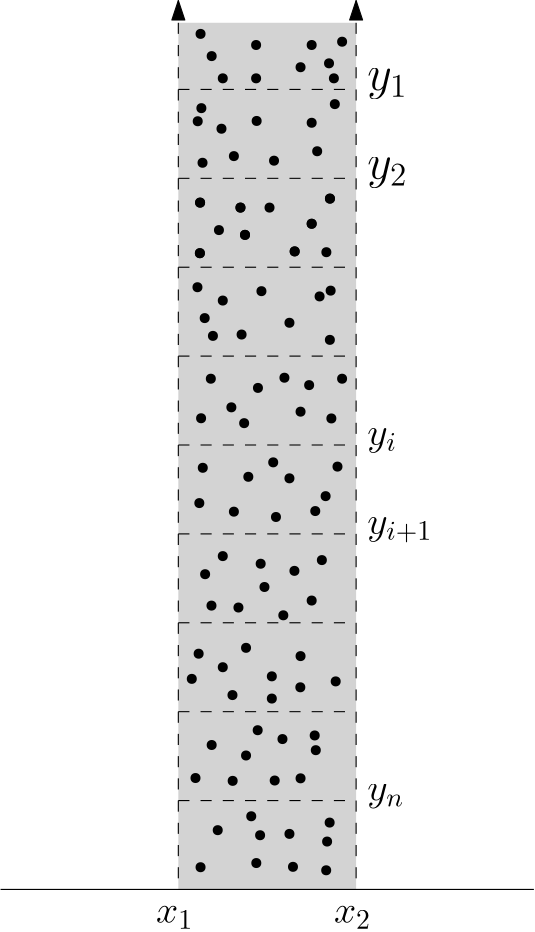 <?xml version="1.0"?>
<!DOCTYPE ipe SYSTEM "ipe.dtd">
<ipe version="70107" creator="Ipe 7.2.2">
<info created="D:20160503132223" modified="D:20160610201035"/>
<ipestyle name="basic">
<symbol name="arrow/arc(spx)">
<path stroke="sym-stroke" fill="sym-stroke" pen="sym-pen">
0 0 m
-1 0.333 l
-1 -0.333 l
h
</path>
</symbol>
<symbol name="arrow/farc(spx)">
<path stroke="sym-stroke" fill="white" pen="sym-pen">
0 0 m
-1 0.333 l
-1 -0.333 l
h
</path>
</symbol>
<symbol name="mark/circle(sx)" transformations="translations">
<path fill="sym-stroke">
0.6 0 0 0.6 0 0 e
0.4 0 0 0.4 0 0 e
</path>
</symbol>
<symbol name="mark/disk(sx)" transformations="translations">
<path fill="sym-stroke">
0.6 0 0 0.6 0 0 e
</path>
</symbol>
<symbol name="mark/fdisk(sfx)" transformations="translations">
<group>
<path fill="sym-fill">
0.5 0 0 0.5 0 0 e
</path>
<path fill="sym-stroke" fillrule="eofill">
0.6 0 0 0.6 0 0 e
0.4 0 0 0.4 0 0 e
</path>
</group>
</symbol>
<symbol name="mark/box(sx)" transformations="translations">
<path fill="sym-stroke" fillrule="eofill">
-0.6 -0.6 m
0.6 -0.6 l
0.6 0.6 l
-0.6 0.6 l
h
-0.4 -0.4 m
0.4 -0.4 l
0.4 0.4 l
-0.4 0.4 l
h
</path>
</symbol>
<symbol name="mark/square(sx)" transformations="translations">
<path fill="sym-stroke">
-0.6 -0.6 m
0.6 -0.6 l
0.6 0.6 l
-0.6 0.6 l
h
</path>
</symbol>
<symbol name="mark/fsquare(sfx)" transformations="translations">
<group>
<path fill="sym-fill">
-0.5 -0.5 m
0.5 -0.5 l
0.5 0.5 l
-0.5 0.5 l
h
</path>
<path fill="sym-stroke" fillrule="eofill">
-0.6 -0.6 m
0.6 -0.6 l
0.6 0.6 l
-0.6 0.6 l
h
-0.4 -0.4 m
0.4 -0.4 l
0.4 0.4 l
-0.4 0.4 l
h
</path>
</group>
</symbol>
<symbol name="mark/cross(sx)" transformations="translations">
<group>
<path fill="sym-stroke">
-0.43 -0.57 m
0.57 0.43 l
0.43 0.57 l
-0.57 -0.43 l
h
</path>
<path fill="sym-stroke">
-0.43 0.57 m
0.57 -0.43 l
0.43 -0.57 l
-0.57 0.43 l
h
</path>
</group>
</symbol>
<symbol name="arrow/fnormal(spx)">
<path stroke="sym-stroke" fill="white" pen="sym-pen">
0 0 m
-1 0.333 l
-1 -0.333 l
h
</path>
</symbol>
<symbol name="arrow/pointed(spx)">
<path stroke="sym-stroke" fill="sym-stroke" pen="sym-pen">
0 0 m
-1 0.333 l
-0.8 0 l
-1 -0.333 l
h
</path>
</symbol>
<symbol name="arrow/fpointed(spx)">
<path stroke="sym-stroke" fill="white" pen="sym-pen">
0 0 m
-1 0.333 l
-0.8 0 l
-1 -0.333 l
h
</path>
</symbol>
<symbol name="arrow/linear(spx)">
<path stroke="sym-stroke" pen="sym-pen">
-1 0.333 m
0 0 l
-1 -0.333 l
</path>
</symbol>
<symbol name="arrow/fdouble(spx)">
<path stroke="sym-stroke" fill="white" pen="sym-pen">
0 0 m
-1 0.333 l
-1 -0.333 l
h
-1 0 m
-2 0.333 l
-2 -0.333 l
h
</path>
</symbol>
<symbol name="arrow/double(spx)">
<path stroke="sym-stroke" fill="sym-stroke" pen="sym-pen">
0 0 m
-1 0.333 l
-1 -0.333 l
h
-1 0 m
-2 0.333 l
-2 -0.333 l
h
</path>
</symbol>
<pen name="heavier" value="0.8"/>
<pen name="fat" value="1.2"/>
<pen name="ultrafat" value="2"/>
<symbolsize name="large" value="5"/>
<symbolsize name="small" value="2"/>
<symbolsize name="tiny" value="1.1"/>
<arrowsize name="large" value="10"/>
<arrowsize name="small" value="5"/>
<arrowsize name="tiny" value="3"/>
<color name="red" value="1 0 0"/>
<color name="green" value="0 1 0"/>
<color name="blue" value="0 0 1"/>
<color name="yellow" value="1 1 0"/>
<color name="orange" value="1 0.647 0"/>
<color name="gold" value="1 0.843 0"/>
<color name="purple" value="0.627 0.125 0.941"/>
<color name="gray" value="0.745"/>
<color name="brown" value="0.647 0.165 0.165"/>
<color name="navy" value="0 0 0.502"/>
<color name="pink" value="1 0.753 0.796"/>
<color name="seagreen" value="0.18 0.545 0.341"/>
<color name="turquoise" value="0.251 0.878 0.816"/>
<color name="violet" value="0.933 0.51 0.933"/>
<color name="darkblue" value="0 0 0.545"/>
<color name="darkcyan" value="0 0.545 0.545"/>
<color name="darkgray" value="0.663"/>
<color name="darkgreen" value="0 0.392 0"/>
<color name="darkmagenta" value="0.545 0 0.545"/>
<color name="darkorange" value="1 0.549 0"/>
<color name="darkred" value="0.545 0 0"/>
<color name="lightblue" value="0.678 0.847 0.902"/>
<color name="lightcyan" value="0.878 1 1"/>
<color name="lightgray" value="0.827"/>
<color name="lightgreen" value="0.565 0.933 0.565"/>
<color name="lightyellow" value="1 1 0.878"/>
<dashstyle name="dashed" value="[4] 0"/>
<dashstyle name="dotted" value="[1 3] 0"/>
<dashstyle name="dash dotted" value="[4 2 1 2] 0"/>
<dashstyle name="dash dot dotted" value="[4 2 1 2 1 2] 0"/>
<textsize name="large" value="\large"/>
<textsize name="Large" value="\Large"/>
<textsize name="LARGE" value="\LARGE"/>
<textsize name="huge" value="\huge"/>
<textsize name="Huge" value="\Huge"/>
<textsize name="small" value="\small"/>
<textsize name="footnote" value="\footnotesize"/>
<textsize name="tiny" value="\tiny"/>
<textstyle name="center" begin="\begin{center}" end="\end{center}"/>
<textstyle name="itemize" begin="\begin{itemize}" end="\end{itemize}"/>
<textstyle name="item" begin="\begin{itemize}\item{}" end="\end{itemize}"/>
<gridsize name="4 pts" value="4"/>
<gridsize name="8 pts (~3 mm)" value="8"/>
<gridsize name="16 pts (~6 mm)" value="16"/>
<gridsize name="32 pts (~12 mm)" value="32"/>
<gridsize name="10 pts (~3.5 mm)" value="10"/>
<gridsize name="20 pts (~7 mm)" value="20"/>
<gridsize name="14 pts (~5 mm)" value="14"/>
<gridsize name="28 pts (~10 mm)" value="28"/>
<gridsize name="56 pts (~20 mm)" value="56"/>
<anglesize name="90 deg" value="90"/>
<anglesize name="60 deg" value="60"/>
<anglesize name="45 deg" value="45"/>
<anglesize name="30 deg" value="30"/>
<anglesize name="22.5 deg" value="22.5"/>
<tiling name="falling" angle="-60" step="4" width="1"/>
<tiling name="rising" angle="30" step="4" width="1"/>
</ipestyle>
<page>
<layer name="alpha"/>
<view layers="alpha" active="alpha"/>
<use layer="alpha" matrix="1 0 0 1 117.293 29.4107" name="mark/disk(sx)" pos="192 680" size="normal" stroke="black"/>
<path fill="lightgray">
256 792 m
256 480 l
320 480 l
320 792 l
h
</path>
<path stroke="black" fill="lightgray" dash="dashed" rarrow="normal/normal">
256 800 m
256 480 l
256 480 l
</path>
<path stroke="black" fill="lightgray" dash="dashed" rarrow="normal/normal">
320 800 m
320 480 l
320 480 l
</path>
<use matrix="1 0 0 1 -59.1716 37.4637" name="mark/disk(sx)" pos="348 688" size="normal" stroke="black"/>
<use matrix="1 0 0 1 54.6199 49.368" name="mark/disk(sx)" pos="216 668" size="normal" stroke="black"/>
<use matrix="1 0 0 1 69.6404 53.2544" name="mark/disk(sx)" pos="216 544" size="normal" stroke="black"/>
<use matrix="1 0 0 1 42.3655 37.4637" name="mark/disk(sx)" pos="236 688" size="normal" stroke="black"/>
<path stroke="black" fill="lightgray" dash="dashed">
256 768 m
320 768 l
320 768 l
</path>
<path matrix="1 0 0 1 0 -16" stroke="black" fill="lightgray" dash="dashed">
256 752 m
320 752 l
320 752 l
</path>
<path matrix="0.6 0 0 1 115.2 0" stroke="black">
448 480 m
128 480 l
128 480 l
</path>
<path stroke="black" fill="lightgray" dash="dashed">
256 704 m
320 704 l
320 704 l
</path>
<path stroke="black" fill="lightgray" dash="dashed">
256 672 m
320 672 l
320 672 l
</path>
<path stroke="black" fill="lightgray" dash="dashed">
256 640 m
320 640 l
320 640 l
</path>
<path stroke="black" fill="lightgray" dash="dashed">
256 608 m
320 608 l
320 608 l
</path>
<path matrix="1 0 0 1 0 -32" stroke="black" fill="lightgray" dash="dashed">
256 608 m
320 608 l
320 608 l
</path>
<path matrix="1 0 0 1 0 -96" stroke="black" fill="lightgray" dash="dashed">
256 608 m
320 608 l
320 608 l
</path>
<text matrix="1 0 0 1 -4 0" transformations="translations" pos="252 468" stroke="black" type="label" width="13.462" height="6.179" depth="2.15" valign="baseline" size="Large">$x_1$</text>
<text matrix="1 0 0 1 0 -4" transformations="translations" pos="312 472" stroke="black" type="label" width="13.462" height="6.179" depth="2.15" valign="baseline" size="Large">$x_2$</text>
<text matrix="1 0 0 1 -4 -4" transformations="translations" pos="328 772" stroke="black" type="label" width="14.57" height="7.41" depth="3.35" valign="baseline" size="LARGE">$y_1$</text>
<text transformations="translations" pos="324 736" stroke="black" type="label" width="14.57" height="7.41" depth="3.35" valign="baseline" size="LARGE">$y_2$</text>
<text matrix="1 0 0 1 -4 0" transformations="translations" pos="328 640" stroke="black" type="label" width="10.78" height="6.176" depth="2.79" valign="baseline" size="Large">$y_i$</text>
<text transformations="translations" pos="324 608" stroke="black" type="label" width="23.51" height="6.179" depth="2.98" valign="baseline" size="Large">$y_{i+1}$</text>
<text transformations="translations" pos="324 512" stroke="black" type="label" width="13.327" height="6.176" depth="2.79" valign="baseline" size="Large">$y_n$</text>
<use matrix="1 0 0 1 178.959 9.18343" name="mark/disk(sx)" pos="136 776" size="normal" stroke="black"/>
<use matrix="1 0 0 1 162.249 -2.59949" name="mark/disk(sx)" pos="148 780" size="normal" stroke="black"/>
<use matrix="1 0 0 1 140 -4" name="mark/disk(sx)" pos="172 776" size="normal" stroke="black"/>
<use matrix="1 0 0 1 64 0" name="mark/disk(sx)" pos="204 780" size="normal" stroke="black"/>
<use matrix="1 0 0 1 40 4" name="mark/disk(sx)" pos="232 768" size="normal" stroke="black"/>
<use matrix="1 0 0 1 72 8" name="mark/disk(sx)" pos="212 764" size="normal" stroke="black"/>
<use matrix="1 0 0 1 64 8" name="mark/disk(sx)" pos="220 776" size="normal" stroke="black"/>
<use matrix="1 0 0 1 72 4" name="mark/disk(sx)" pos="232 780" size="normal" stroke="black"/>
<use name="mark/disk(sx)" pos="264 788" size="normal" stroke="black"/>
<use name="mark/disk(sx)" pos="300 776" size="normal" stroke="black"/>
<use matrix="1 0 0 1 134.449 14.3555" name="mark/disk(sx)" pos="156 728" size="normal" stroke="black"/>
<use matrix="1 0 0 1 87.5321 17.8568" name="mark/disk(sx)" pos="184 736" size="normal" stroke="black"/>
<use matrix="1 0 0 1 104.338 42.7159" name="mark/disk(sx)" pos="208 720" size="normal" stroke="black"/>
<use matrix="1 0 0 1 82.9807 4.55209" name="mark/disk(sx)" pos="180 752" size="normal" stroke="black"/>
<use matrix="1 0 0 1 124.295 33.2625" name="mark/disk(sx)" pos="140 728" size="normal" stroke="black"/>
<use matrix="1 0 0 1 -155.807 20.6579" name="mark/disk(sx)" pos="440 736" size="normal" stroke="black"/>
<use matrix="1 0 0 1 28.711 5.60246" name="mark/disk(sx)" pos="236 736" size="normal" stroke="black"/>
<use matrix="1 0 0 1 -22.0148 9.75106" name="mark/disk(sx)" pos="328 736" size="normal" stroke="black"/>
<use matrix="1 0 0 1 0.00045282 0.00041952" name="mark/disk(sx)" pos="276 744" size="normal" stroke="black"/>
<use matrix="1 0 0 1 0.00045282 0.00041952" name="mark/disk(sx)" pos="304 756" size="normal" stroke="black"/>
<use matrix="1 0 0 1 -57.4208 0.700193" name="mark/disk(sx)" pos="368 728" size="normal" stroke="black"/>
<use matrix="1 0 0 1 -58.121 -6.30236" name="mark/disk(sx)" pos="356 716" size="normal" stroke="black"/>
<use matrix="1 0 0 1 79.8293 19.257" name="mark/disk(sx)" pos="184 708" size="normal" stroke="black"/>
<use matrix="1 0 0 1 15.756 1.05032" name="mark/disk(sx)" pos="248 708" size="normal" stroke="black"/>
<use matrix="1 0 0 1 0.00019285 -0.350187" name="mark/disk(sx)" pos="304 720" size="normal" stroke="black"/>
<use matrix="1 0 0 1 0.00019285 -0.350187" name="mark/disk(sx)" pos="280 716" size="normal" stroke="black"/>
<use matrix="1 0 0 1 117.293 29.4105" name="mark/disk(sx)" pos="192 680" size="normal" stroke="black"/>
<use matrix="1 0 0 1 42.3652 37.4635" name="mark/disk(sx)" pos="236 688" size="normal" stroke="black"/>
<use matrix="1 0 0 1 -57.4211 0.700006" name="mark/disk(sx)" pos="368 728" size="normal" stroke="black"/>
<use matrix="1 0 0 1 -58.1213 -6.30255" name="mark/disk(sx)" pos="356 716" size="normal" stroke="black"/>
<use matrix="1 0 0 1 79.829 19.2568" name="mark/disk(sx)" pos="184 708" size="normal" stroke="black"/>
<use matrix="1 0 0 1 15.7557 1.05013" name="mark/disk(sx)" pos="248 708" size="normal" stroke="black"/>
<use matrix="1 0 0 1 -0.00010311 -0.350374" name="mark/disk(sx)" pos="304 720" size="normal" stroke="black"/>
<use matrix="1 0 0 1 -0.00010311 -0.350374" name="mark/disk(sx)" pos="280 716" size="normal" stroke="black"/>
<use matrix="1 0 0 1 -106.509 -98.3163" name="mark/disk(sx)" pos="372 784" size="normal" stroke="black"/>
<use matrix="1 0 0 1 -61.4472 21.8476" name="mark/disk(sx)" pos="372 656" size="normal" stroke="black"/>
<use matrix="1 0 0 1 -85.1159 -79.1993" name="mark/disk(sx)" pos="348 776" size="normal" stroke="black"/>
<use matrix="1 0 0 1 158.853 25.4885" name="mark/disk(sx)" pos="148 668" size="normal" stroke="black"/>
<use matrix="1 0 0 1 -126.081 11.3784" name="mark/disk(sx)" pos="412 684" size="normal" stroke="black"/>
<use matrix="1 0 0 1 98.7708 27.7643" name="mark/disk(sx)" pos="180 652" size="normal" stroke="black"/>
<use matrix="1 0 0 1 132.453 7.2818" name="mark/disk(sx)" pos="136 672" size="normal" stroke="black"/>
<use matrix="1 0 0 1 -125.171 19.5713" name="mark/disk(sx)" pos="436 676" size="normal" stroke="black"/>
<use matrix="1 0 0 1 -0.00028508 -0.00086524" name="mark/disk(sx)" pos="272 692" size="normal" stroke="black"/>
<use matrix="1 0 0 1 -0.00028508 -0.00086524" name="mark/disk(sx)" pos="296 684" size="normal" stroke="black"/>
<use matrix="1 0 0 1 -101.047 31.8617" name="mark/disk(sx)" pos="416 632" size="normal" stroke="black"/>
<use matrix="1 0 0 1 -57.8064 28.2204" name="mark/disk(sx)" pos="352 636" size="normal" stroke="black"/>
<use matrix="1 0 0 1 -47.3376 4.55176" name="mark/disk(sx)" pos="332 656" size="normal" stroke="black"/>
<use matrix="1 0 0 1 -132.909 -122.44" name="mark/disk(sx)" pos="408 776" size="normal" stroke="black"/>
<use matrix="1 0 0 1 -132.909 -122.44" name="mark/disk(sx)" pos="444 772" size="normal" stroke="black"/>
<use matrix="1 0 0 1 -132.909 -122.44" name="mark/disk(sx)" pos="436 784" size="normal" stroke="black"/>
<use matrix="1 0 0 1 43.6955 31.8615" name="mark/disk(sx)" pos="224 632" size="normal" stroke="black"/>
<use matrix="1 0 0 1 8.1926 -6.37245" name="mark/disk(sx)" pos="256 656" size="normal" stroke="black"/>
<use matrix="1 0 0 1 43.6955 31.8615" name="mark/disk(sx)" pos="236 616" size="normal" stroke="black"/>
<use matrix="1 0 0 1 -0.00038749 -0.00012423" name="mark/disk(sx)" pos="300 652" size="normal" stroke="black"/>
<use matrix="1 0 0 1 -50.9782 29.5856" name="mark/disk(sx)" pos="360 592" size="normal" stroke="black"/>
<use matrix="1 0 0 1 -92.8535 -5.91735" name="mark/disk(sx)" pos="384 620" size="normal" stroke="black"/>
<use matrix="1 0 0 1 -153.846 17.7513" name="mark/disk(sx)" pos="444 616" size="normal" stroke="black"/>
<use matrix="1 0 0 1 149.294 28.2206" name="mark/disk(sx)" pos="156 588" size="normal" stroke="black"/>
<use matrix="1 0 0 1 149.294 28.2206" name="mark/disk(sx)" pos="164 604" size="normal" stroke="black"/>
<use matrix="1 0 0 1 75.5579 -0.91005" name="mark/disk(sx)" pos="188 620" size="normal" stroke="black"/>
<use matrix="1 0 0 1 145.198 4.55194" name="mark/disk(sx)" pos="136 624" size="normal" stroke="black"/>
<use matrix="1 0 0 1 52.7996 47.7927" name="mark/disk(sx)" pos="212 584" size="normal" stroke="black"/>
<use matrix="1 0 0 1 0.00027068 0.00028133" name="mark/disk(sx)" pos="276 616" size="normal" stroke="black"/>
<use matrix="1 0 0 1 0.00027068 0.00028133" name="mark/disk(sx)" pos="296 628" size="normal" stroke="black"/>
<use matrix="1 0 0 1 -108.33 14.5648" name="mark/disk(sx)" pos="416 584" size="normal" stroke="black"/>
<use matrix="1 0 0 1 15.9307 -1.82115" name="mark/disk(sx)" pos="252 584" size="normal" stroke="black"/>
<use matrix="1 0 0 1 -48.9924 -11.1175" name="mark/disk(sx)" pos="336 600" size="normal" stroke="black"/>
<use matrix="1 0 0 1 -62.3579 25.4888" name="mark/disk(sx)" pos="340 556" size="normal" stroke="black"/>
<use matrix="1 0 0 1 -62.3579 25.4888" name="mark/disk(sx)" pos="328 568" size="normal" stroke="black"/>
<use matrix="1 0 0 1 -0.00012979 -0.00048724" name="mark/disk(sx)" pos="304 584" size="normal" stroke="black"/>
<use matrix="1 0 0 1 -0.00012979 -0.00048724" name="mark/disk(sx)" pos="272 600" size="normal" stroke="black"/>
<use matrix="1 0 0 1 113.792 38.6888" name="mark/disk(sx)" pos="184 556" size="normal" stroke="black"/>
<use matrix="1 0 0 1 113.792 38.6888" name="mark/disk(sx)" pos="180 540" size="normal" stroke="black"/>
<use matrix="1 0 0 1 -60.0817 32.772" name="mark/disk(sx)" pos="360 520" size="normal" stroke="black"/>
<use matrix="1 0 0 1 91.4886 45.9718" name="mark/disk(sx)" pos="184 504" size="normal" stroke="black"/>
<use matrix="1 0 0 1 72.3716 50.9786" name="mark/disk(sx)" pos="208 516" size="normal" stroke="black"/>
<use matrix="1 0 0 1 27.3102 36.8685" name="mark/disk(sx)" pos="236 528" size="normal" stroke="black"/>
<use matrix="1 0 0 1 0.00020248 0.0000494" name="mark/disk(sx)" pos="272 560" size="normal" stroke="black"/>
<use matrix="1 0 0 1 0.00020248 0.0000494" name="mark/disk(sx)" pos="300 564" size="normal" stroke="black"/>
<use matrix="1 0 0 1 -118.343 -7.28291" name="mark/disk(sx)" pos="408 564" size="normal" stroke="black"/>
<use matrix="1 0 0 1 -118.343 -7.28291" name="mark/disk(sx)" pos="408 556" size="normal" stroke="black"/>
<use matrix="1 0 0 1 -115.157 -8.19324" name="mark/disk(sx)" pos="376 564" size="normal" stroke="black"/>
<use matrix="1 0 0 1 -123.35 -9.10357" name="mark/disk(sx)" pos="436 564" size="normal" stroke="black"/>
<path matrix="1 0 0 1 -0.00027681 -64.0004" stroke="black" fill="lightgray" dash="dashed">
256 608 m
320 608 l
320 608 l
</path>
<use matrix="1 0 0 1 -93.3087 23.2133" name="mark/disk(sx)" pos="384 496" size="normal" stroke="black"/>
<use matrix="1 0 0 1 -56.4402 -0.91058" name="mark/disk(sx)" pos="332 520" size="normal" stroke="black"/>
<use matrix="1 0 0 1 -59.6264 28.2201" name="mark/disk(sx)" pos="340 500" size="normal" stroke="black"/>
<use matrix="1 0 0 1 157.487 34.1369" name="mark/disk(sx)" pos="148 496" size="normal" stroke="black"/>
<use matrix="1 0 0 1 130.178 -51.8895" name="mark/disk(sx)" pos="132 572" size="normal" stroke="black"/>
<use matrix="1 0 0 1 157.487 34.1369" name="mark/disk(sx)" pos="136 500" size="normal" stroke="black"/>
<use matrix="1 0 0 1 65.0889 51.4332" name="mark/disk(sx)" pos="240 484" size="normal" stroke="black"/>
<use matrix="1 0 0 1 80.5645 37.323" name="mark/disk(sx)" pos="204 500" size="normal" stroke="black"/>
<use matrix="1 0 0 1 0.00011411 -0.00066178" name="mark/disk(sx)" pos="300 520" size="normal" stroke="black"/>
<use matrix="1 0 0 1 0.00011411 -0.00066178" name="mark/disk(sx)" pos="268 532" size="normal" stroke="black"/>
<use matrix="1 0 0 1 -98.7707 -9.10336" name="mark/disk(sx)" pos="408 496" size="normal" stroke="black"/>
<use matrix="1 0 0 1 -121.529 -15.9308" name="mark/disk(sx)" pos="432 520" size="normal" stroke="black"/>
<use matrix="1 0 0 1 -133.819 -18.6618" name="mark/disk(sx)" pos="404 520" size="normal" stroke="black"/>
<use matrix="1 0 0 1 0.00036861 -0.00004345" name="mark/disk(sx)" pos="264 488" size="normal" stroke="black"/>
<use matrix="1 0 0 1 0.00036861 -0.00004345" name="mark/disk(sx)" pos="296 500" size="normal" stroke="black"/>
<use matrix="1 0 0 1 -147.929 -30.4957" name="mark/disk(sx)" pos="432 520" size="normal" stroke="black"/>
<use matrix="1 0 0 1 -146.564 -20.482" name="mark/disk(sx)" pos="432 520" size="normal" stroke="black"/>
<use matrix="1 0 0 1 -134.729 -31.8612" name="mark/disk(sx)" pos="432 520" size="normal" stroke="black"/>
<use matrix="1 0 0 1 -122.44 -22.7579" name="mark/disk(sx)" pos="432 520" size="normal" stroke="black"/>
<use matrix="1 0 0 1 -149.75 -13.6545" name="mark/disk(sx)" pos="432 520" size="normal" stroke="black"/>
</page>
</ipe>
